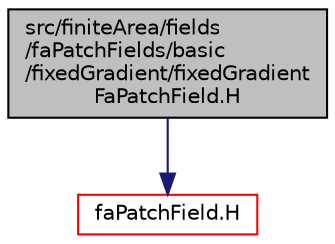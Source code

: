 digraph "src/finiteArea/fields/faPatchFields/basic/fixedGradient/fixedGradientFaPatchField.H"
{
  bgcolor="transparent";
  edge [fontname="Helvetica",fontsize="10",labelfontname="Helvetica",labelfontsize="10"];
  node [fontname="Helvetica",fontsize="10",shape=record];
  Node1 [label="src/finiteArea/fields\l/faPatchFields/basic\l/fixedGradient/fixedGradient\lFaPatchField.H",height=0.2,width=0.4,color="black", fillcolor="grey75", style="filled" fontcolor="black"];
  Node1 -> Node2 [color="midnightblue",fontsize="10",style="solid",fontname="Helvetica"];
  Node2 [label="faPatchField.H",height=0.2,width=0.4,color="red",URL="$faPatchField_8H.html"];
}
